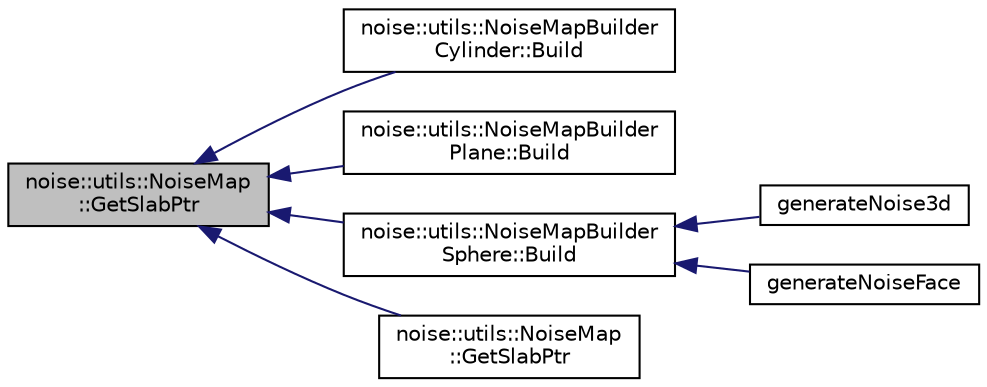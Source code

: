 digraph "noise::utils::NoiseMap::GetSlabPtr"
{
  edge [fontname="Helvetica",fontsize="10",labelfontname="Helvetica",labelfontsize="10"];
  node [fontname="Helvetica",fontsize="10",shape=record];
  rankdir="LR";
  Node1 [label="noise::utils::NoiseMap\l::GetSlabPtr",height=0.2,width=0.4,color="black", fillcolor="grey75", style="filled" fontcolor="black"];
  Node1 -> Node2 [dir="back",color="midnightblue",fontsize="10",style="solid",fontname="Helvetica"];
  Node2 [label="noise::utils::NoiseMapBuilder\lCylinder::Build",height=0.2,width=0.4,color="black", fillcolor="white", style="filled",URL="$classnoise_1_1utils_1_1_noise_map_builder_cylinder.html#a684d087e172d16c1c754e48c69ac12a0"];
  Node1 -> Node3 [dir="back",color="midnightblue",fontsize="10",style="solid",fontname="Helvetica"];
  Node3 [label="noise::utils::NoiseMapBuilder\lPlane::Build",height=0.2,width=0.4,color="black", fillcolor="white", style="filled",URL="$classnoise_1_1utils_1_1_noise_map_builder_plane.html#a81d553c3215dc657dfe2cdbc3264a045"];
  Node1 -> Node4 [dir="back",color="midnightblue",fontsize="10",style="solid",fontname="Helvetica"];
  Node4 [label="noise::utils::NoiseMapBuilder\lSphere::Build",height=0.2,width=0.4,color="black", fillcolor="white", style="filled",URL="$classnoise_1_1utils_1_1_noise_map_builder_sphere.html#a39ac9c3dba8db40b6d5d34c2ec54704b"];
  Node4 -> Node5 [dir="back",color="midnightblue",fontsize="10",style="solid",fontname="Helvetica"];
  Node5 [label="generateNoise3d",height=0.2,width=0.4,color="black", fillcolor="white", style="filled",URL="$_demo_2_app_8cpp.html#a5a8a996bc7ffa9c2f718301519ea7b04"];
  Node4 -> Node6 [dir="back",color="midnightblue",fontsize="10",style="solid",fontname="Helvetica"];
  Node6 [label="generateNoiseFace",height=0.2,width=0.4,color="black", fillcolor="white", style="filled",URL="$_examples_2_planet_2_app_8cpp.html#a594efdf2752a2c333bee6b3be7f7f660"];
  Node1 -> Node7 [dir="back",color="midnightblue",fontsize="10",style="solid",fontname="Helvetica"];
  Node7 [label="noise::utils::NoiseMap\l::GetSlabPtr",height=0.2,width=0.4,color="black", fillcolor="white", style="filled",URL="$classnoise_1_1utils_1_1_noise_map.html#a7470c6d553db47b6527ed04e9b5874c3"];
}
